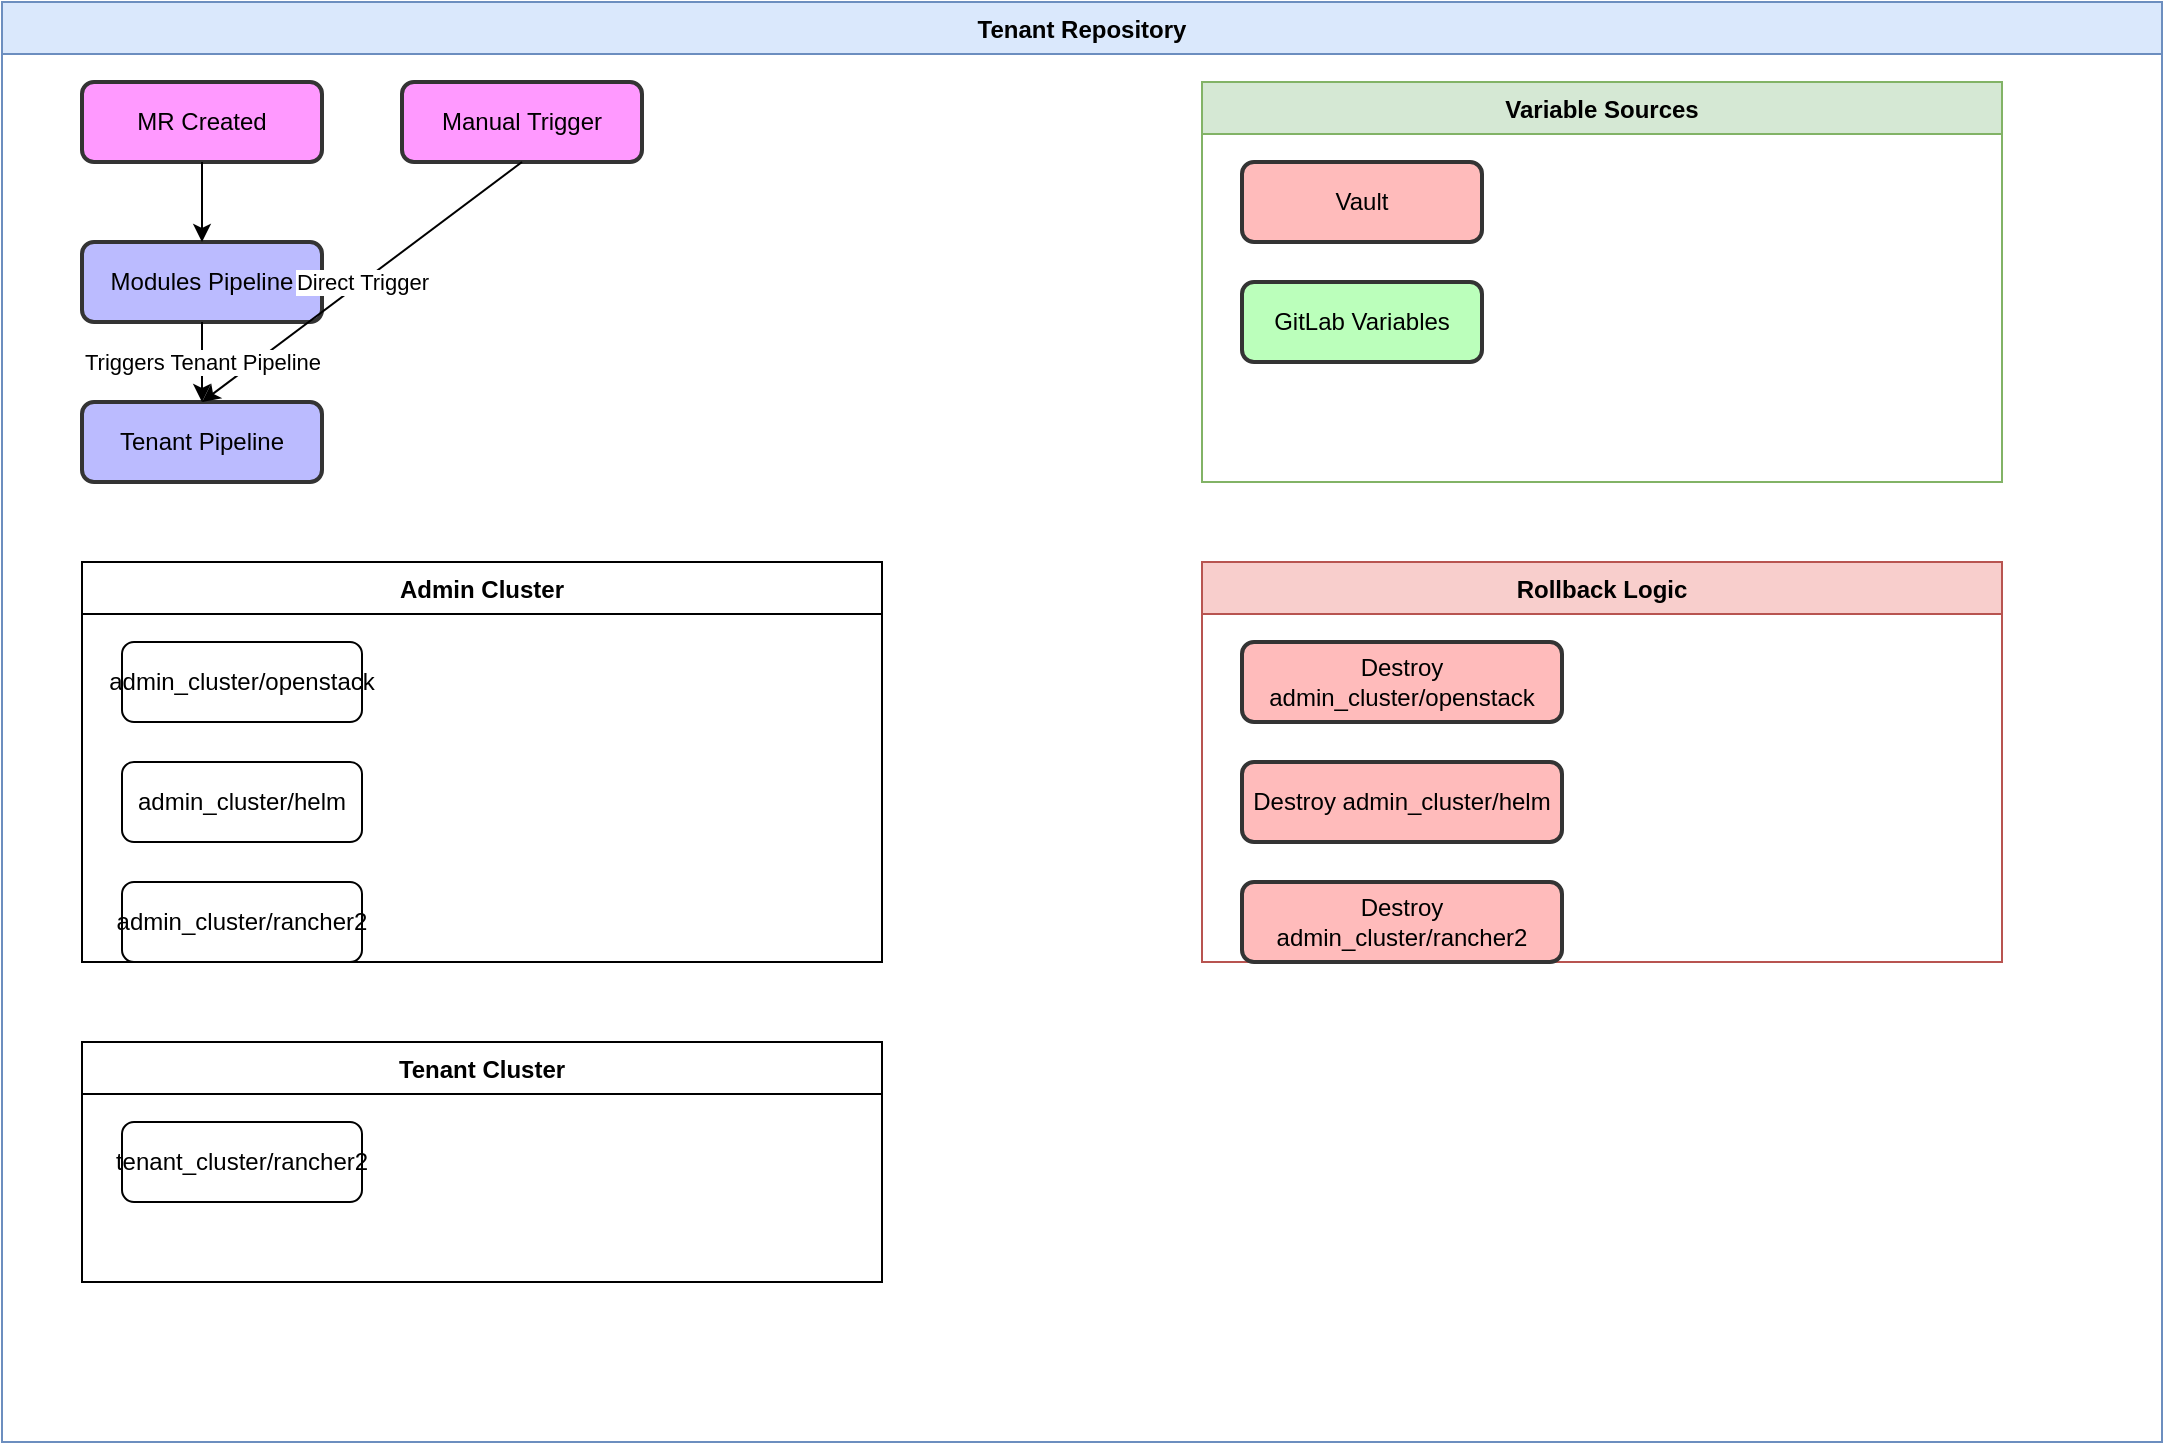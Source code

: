 <?xml version="1.0" encoding="UTF-8"?>
<mxfile version="21.7.5" type="device">
  <diagram id="pipeline" name="Pipeline Architecture">
    <mxGraphModel dx="1422" dy="762" grid="1" gridSize="10" guides="1" tooltips="1" connect="1" arrows="1" fold="1" page="1" pageScale="1" pageWidth="1169" pageHeight="827" math="0" shadow="0">
      <root>
        <mxCell id="0" />
        <mxCell id="1" parent="0" />
        
        <!-- Tenant Repository Box -->
        <mxCell id="tenant_box" value="Tenant Repository" style="swimlane;fontStyle=1;align=center;verticalAlign=top;childLayout=stackLayout;horizontal=1;startSize=26;horizontalStack=0;resizeParent=1;resizeParentMax=0;resizeLast=0;collapsible=1;marginBottom=0;fillColor=#dae8fc;strokeColor=#6c8ebf;" vertex="1" parent="1">
          <mxGeometry x="40" y="40" width="1080" height="720" as="geometry" />
        </mxCell>

        <!-- MR and Manual Triggers -->
        <mxCell id="mr" value="MR Created" style="rounded=1;whiteSpace=wrap;html=1;fillColor=#f9f;strokeColor=#333;strokeWidth=2;" vertex="1" parent="tenant_box">
          <mxGeometry x="40" y="40" width="120" height="40" as="geometry" />
        </mxCell>
        
        <mxCell id="manual" value="Manual Trigger" style="rounded=1;whiteSpace=wrap;html=1;fillColor=#f9f;strokeColor=#333;strokeWidth=2;" vertex="1" parent="tenant_box">
          <mxGeometry x="200" y="40" width="120" height="40" as="geometry" />
        </mxCell>

        <!-- Modules Pipeline -->
        <mxCell id="mp" value="Modules Pipeline" style="rounded=1;whiteSpace=wrap;html=1;fillColor=#bbf;strokeColor=#333;strokeWidth=2;" vertex="1" parent="tenant_box">
          <mxGeometry x="40" y="120" width="120" height="40" as="geometry" />
        </mxCell>

        <!-- Tenant Pipeline -->
        <mxCell id="tp" value="Tenant Pipeline" style="rounded=1;whiteSpace=wrap;html=1;fillColor=#bbf;strokeColor=#333;strokeWidth=2;" vertex="1" parent="tenant_box">
          <mxGeometry x="40" y="200" width="120" height="40" as="geometry" />
        </mxCell>

        <!-- Admin Cluster Box -->
        <mxCell id="admin_box" value="Admin Cluster" style="swimlane;fontStyle=1;align=center;verticalAlign=top;childLayout=stackLayout;horizontal=1;startSize=26;horizontalStack=0;resizeParent=1;resizeParentMax=0;resizeLast=0;collapsible=1;marginBottom=0;" vertex="1" parent="tenant_box">
          <mxGeometry x="40" y="280" width="400" height="200" as="geometry" />
        </mxCell>

        <!-- Admin Cluster Modules -->
        <mxCell id="ac1" value="admin_cluster/openstack" style="rounded=1;whiteSpace=wrap;html=1;" vertex="1" parent="admin_box">
          <mxGeometry x="20" y="40" width="120" height="40" as="geometry" />
        </mxCell>

        <mxCell id="ac2" value="admin_cluster/helm" style="rounded=1;whiteSpace=wrap;html=1;" vertex="1" parent="admin_box">
          <mxGeometry x="20" y="100" width="120" height="40" as="geometry" />
        </mxCell>

        <mxCell id="ac3" value="admin_cluster/rancher2" style="rounded=1;whiteSpace=wrap;html=1;" vertex="1" parent="admin_box">
          <mxGeometry x="20" y="160" width="120" height="40" as="geometry" />
        </mxCell>

        <!-- Tenant Cluster Box -->
        <mxCell id="tenant_cluster_box" value="Tenant Cluster" style="swimlane;fontStyle=1;align=center;verticalAlign=top;childLayout=stackLayout;horizontal=1;startSize=26;horizontalStack=0;resizeParent=1;resizeParentMax=0;resizeLast=0;collapsible=1;marginBottom=0;" vertex="1" parent="tenant_box">
          <mxGeometry x="40" y="520" width="400" height="120" as="geometry" />
        </mxCell>

        <!-- Tenant Cluster Module -->
        <mxCell id="tc1" value="tenant_cluster/rancher2" style="rounded=1;whiteSpace=wrap;html=1;" vertex="1" parent="tenant_cluster_box">
          <mxGeometry x="20" y="40" width="120" height="40" as="geometry" />
        </mxCell>

        <!-- Variable Sources Box -->
        <mxCell id="var_box" value="Variable Sources" style="swimlane;fontStyle=1;align=center;verticalAlign=top;childLayout=stackLayout;horizontal=1;startSize=26;horizontalStack=0;resizeParent=1;resizeParentMax=0;resizeLast=0;collapsible=1;marginBottom=0;fillColor=#d5e8d4;strokeColor=#82b366;" vertex="1" parent="tenant_box">
          <mxGeometry x="600" y="40" width="400" height="200" as="geometry" />
        </mxCell>

        <!-- Vault -->
        <mxCell id="vault" value="Vault" style="rounded=1;whiteSpace=wrap;html=1;fillColor=#fbb;strokeColor=#333;strokeWidth=2;" vertex="1" parent="var_box">
          <mxGeometry x="20" y="40" width="120" height="40" as="geometry" />
        </mxCell>

        <!-- GitLab Variables -->
        <mxCell id="gl" value="GitLab Variables" style="rounded=1;whiteSpace=wrap;html=1;fillColor=#bfb;strokeColor=#333;strokeWidth=2;" vertex="1" parent="var_box">
          <mxGeometry x="20" y="100" width="120" height="40" as="geometry" />
        </mxCell>

        <!-- Rollback Logic Box -->
        <mxCell id="rollback_box" value="Rollback Logic" style="swimlane;fontStyle=1;align=center;verticalAlign=top;childLayout=stackLayout;horizontal=1;startSize=26;horizontalStack=0;resizeParent=1;resizeParentMax=0;resizeLast=0;collapsible=1;marginBottom=0;fillColor=#f8cecc;strokeColor=#b85450;" vertex="1" parent="tenant_box">
          <mxGeometry x="600" y="280" width="400" height="200" as="geometry" />
        </mxCell>

        <!-- Rollback Modules -->
        <mxCell id="rd1" value="Destroy admin_cluster/openstack" style="rounded=1;whiteSpace=wrap;html=1;fillColor=#fbb;strokeColor=#333;strokeWidth=2;" vertex="1" parent="rollback_box">
          <mxGeometry x="20" y="40" width="160" height="40" as="geometry" />
        </mxCell>

        <mxCell id="rd2" value="Destroy admin_cluster/helm" style="rounded=1;whiteSpace=wrap;html=1;fillColor=#fbb;strokeColor=#333;strokeWidth=2;" vertex="1" parent="rollback_box">
          <mxGeometry x="20" y="100" width="160" height="40" as="geometry" />
        </mxCell>

        <mxCell id="rd3" value="Destroy admin_cluster/rancher2" style="rounded=1;whiteSpace=wrap;html=1;fillColor=#fbb;strokeColor=#333;strokeWidth=2;" vertex="1" parent="rollback_box">
          <mxGeometry x="20" y="160" width="160" height="40" as="geometry" />
        </mxCell>

        <!-- Connections -->
        <mxCell id="conn_mr_mp" value="" style="endArrow=classic;html=1;exitX=0.5;exitY=1;exitDx=0;exitDy=0;entryX=0.5;entryY=0;entryDx=0;entryDy=0;" edge="1" parent="tenant_box" source="mr" target="mp">
          <mxGeometry width="50" height="50" relative="1" as="geometry">
            <mxPoint x="100" y="90" as="sourcePoint" />
            <mxPoint x="150" y="40" as="targetPoint" />
          </mxGeometry>
        </mxCell>

        <mxCell id="conn_manual_tp" value="Direct Trigger" style="endArrow=classic;html=1;exitX=0.5;exitY=1;exitDx=0;exitDy=0;entryX=0.5;entryY=0;entryDx=0;entryDy=0;" edge="1" parent="tenant_box" source="manual" target="tp">
          <mxGeometry width="50" height="50" relative="1" as="geometry">
            <mxPoint x="260" y="90" as="sourcePoint" />
            <mxPoint x="100" y="190" as="targetPoint" />
          </mxGeometry>
        </mxCell>

        <mxCell id="conn_mp_tp" value="Triggers Tenant Pipeline" style="endArrow=classic;html=1;exitX=0.5;exitY=1;exitDx=0;exitDy=0;entryX=0.5;entryY=0;entryDx=0;entryDy=0;" edge="1" parent="tenant_box" source="mp" target="tp">
          <mxGeometry width="50" height="50" relative="1" as="geometry">
            <mxPoint x="100" y="170" as="sourcePoint" />
            <mxPoint x="100" y="190" as="targetPoint" />
          </mxGeometry>
        </mxCell>

        <!-- Add more connections as needed -->

      </root>
    </mxGraphModel>
  </diagram>
</mxfile> 

